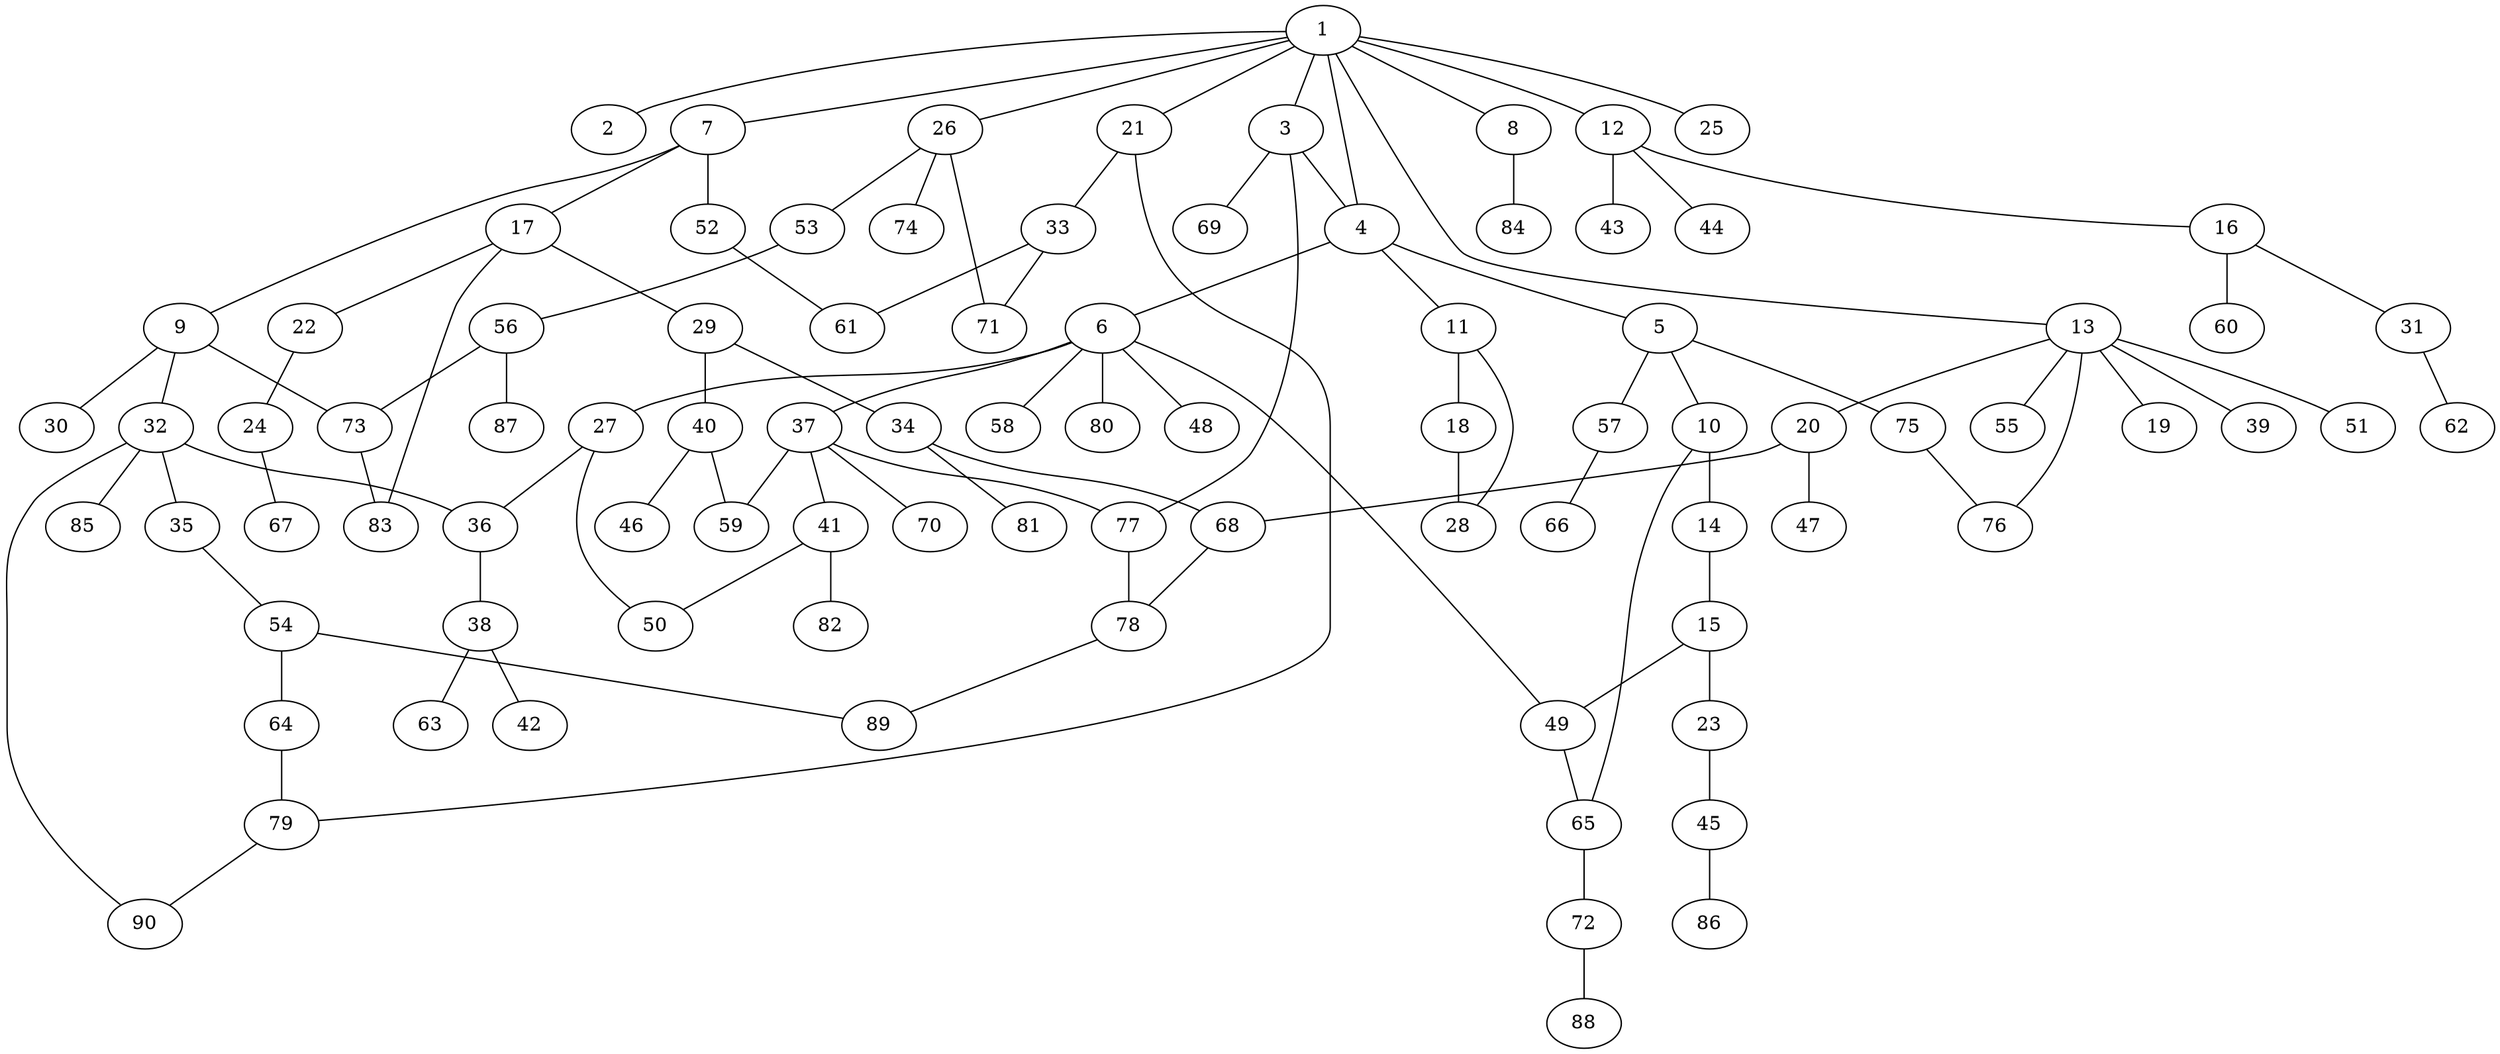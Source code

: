 graph graphname {1--2
1--3
1--4
1--7
1--8
1--12
1--13
1--21
1--25
1--26
3--4
3--69
3--77
4--5
4--6
4--11
5--10
5--57
5--75
6--27
6--37
6--48
6--49
6--58
6--80
7--9
7--17
7--52
8--84
9--30
9--32
9--73
10--14
10--65
11--18
11--28
12--16
12--43
12--44
13--19
13--20
13--39
13--51
13--55
13--76
14--15
15--23
15--49
16--31
16--60
17--22
17--29
17--83
18--28
20--47
20--68
21--33
21--79
22--24
23--45
24--67
26--53
26--71
26--74
27--36
27--50
29--34
29--40
31--62
32--35
32--36
32--85
32--90
33--61
33--71
34--68
34--81
35--54
36--38
37--41
37--59
37--70
37--77
38--42
38--63
40--46
40--59
41--50
41--82
45--86
49--65
52--61
53--56
54--64
54--89
56--73
56--87
57--66
64--79
65--72
68--78
72--88
73--83
75--76
77--78
78--89
79--90
}